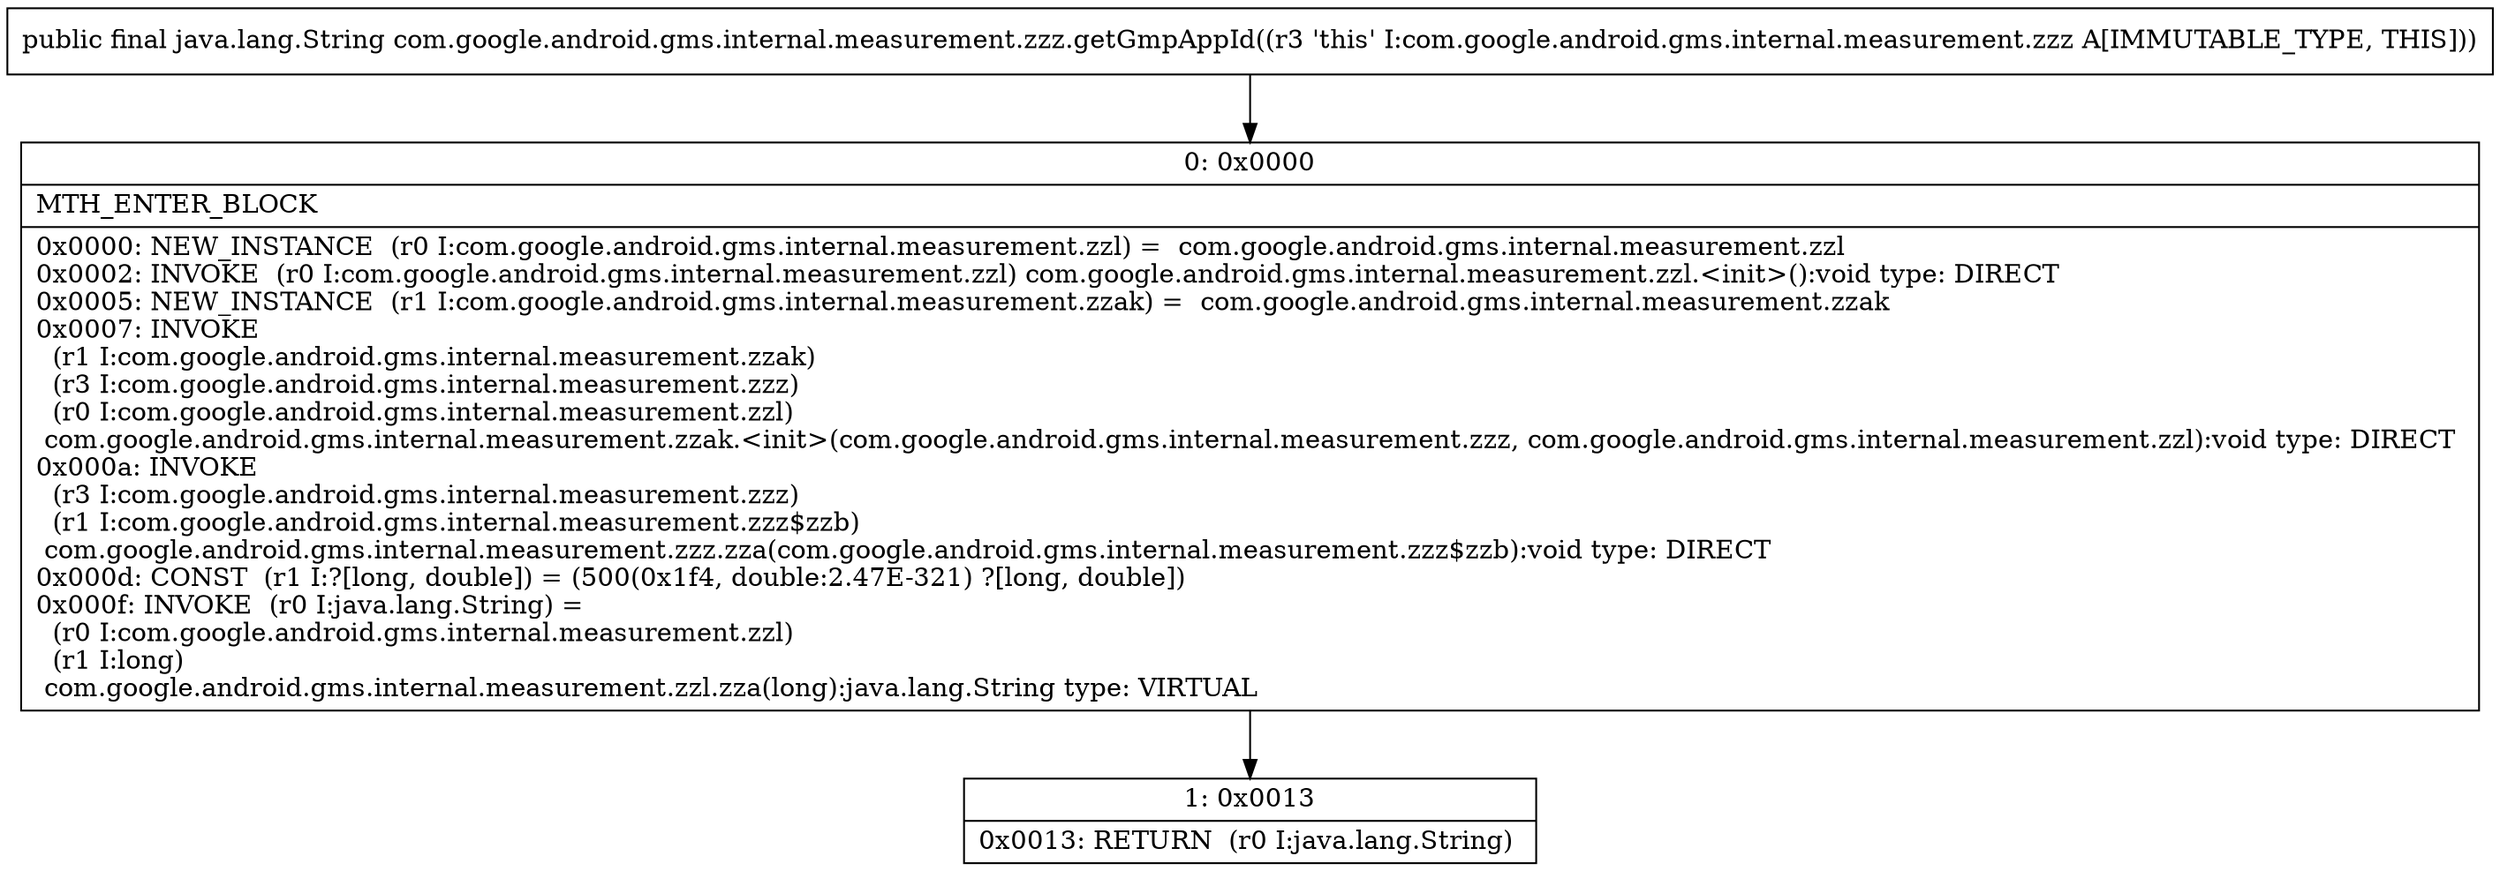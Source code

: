 digraph "CFG forcom.google.android.gms.internal.measurement.zzz.getGmpAppId()Ljava\/lang\/String;" {
Node_0 [shape=record,label="{0\:\ 0x0000|MTH_ENTER_BLOCK\l|0x0000: NEW_INSTANCE  (r0 I:com.google.android.gms.internal.measurement.zzl) =  com.google.android.gms.internal.measurement.zzl \l0x0002: INVOKE  (r0 I:com.google.android.gms.internal.measurement.zzl) com.google.android.gms.internal.measurement.zzl.\<init\>():void type: DIRECT \l0x0005: NEW_INSTANCE  (r1 I:com.google.android.gms.internal.measurement.zzak) =  com.google.android.gms.internal.measurement.zzak \l0x0007: INVOKE  \l  (r1 I:com.google.android.gms.internal.measurement.zzak)\l  (r3 I:com.google.android.gms.internal.measurement.zzz)\l  (r0 I:com.google.android.gms.internal.measurement.zzl)\l com.google.android.gms.internal.measurement.zzak.\<init\>(com.google.android.gms.internal.measurement.zzz, com.google.android.gms.internal.measurement.zzl):void type: DIRECT \l0x000a: INVOKE  \l  (r3 I:com.google.android.gms.internal.measurement.zzz)\l  (r1 I:com.google.android.gms.internal.measurement.zzz$zzb)\l com.google.android.gms.internal.measurement.zzz.zza(com.google.android.gms.internal.measurement.zzz$zzb):void type: DIRECT \l0x000d: CONST  (r1 I:?[long, double]) = (500(0x1f4, double:2.47E\-321) ?[long, double]) \l0x000f: INVOKE  (r0 I:java.lang.String) = \l  (r0 I:com.google.android.gms.internal.measurement.zzl)\l  (r1 I:long)\l com.google.android.gms.internal.measurement.zzl.zza(long):java.lang.String type: VIRTUAL \l}"];
Node_1 [shape=record,label="{1\:\ 0x0013|0x0013: RETURN  (r0 I:java.lang.String) \l}"];
MethodNode[shape=record,label="{public final java.lang.String com.google.android.gms.internal.measurement.zzz.getGmpAppId((r3 'this' I:com.google.android.gms.internal.measurement.zzz A[IMMUTABLE_TYPE, THIS])) }"];
MethodNode -> Node_0;
Node_0 -> Node_1;
}


